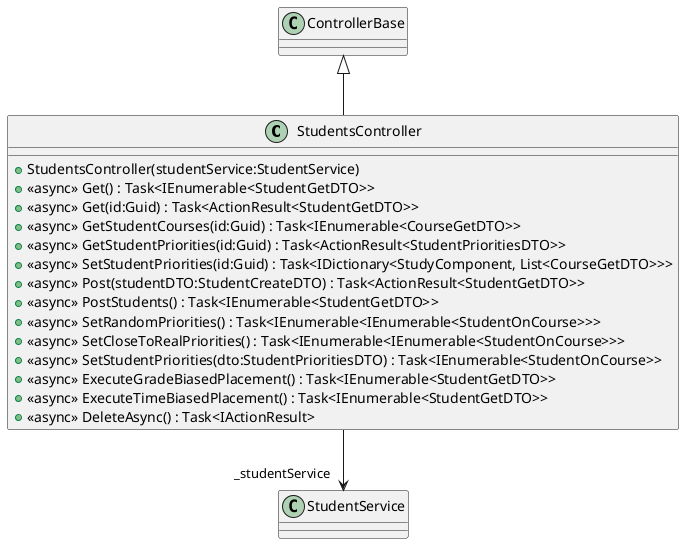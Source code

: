 @startuml
class StudentsController {
    + StudentsController(studentService:StudentService)
    + <<async>> Get() : Task<IEnumerable<StudentGetDTO>>
    + <<async>> Get(id:Guid) : Task<ActionResult<StudentGetDTO>>
    + <<async>> GetStudentCourses(id:Guid) : Task<IEnumerable<CourseGetDTO>>
    + <<async>> GetStudentPriorities(id:Guid) : Task<ActionResult<StudentPrioritiesDTO>>
    + <<async>> SetStudentPriorities(id:Guid) : Task<IDictionary<StudyComponent, List<CourseGetDTO>>>
    + <<async>> Post(studentDTO:StudentCreateDTO) : Task<ActionResult<StudentGetDTO>>
    + <<async>> PostStudents() : Task<IEnumerable<StudentGetDTO>>
    + <<async>> SetRandomPriorities() : Task<IEnumerable<IEnumerable<StudentOnCourse>>>
    + <<async>> SetCloseToRealPriorities() : Task<IEnumerable<IEnumerable<StudentOnCourse>>>
    + <<async>> SetStudentPriorities(dto:StudentPrioritiesDTO) : Task<IEnumerable<StudentOnCourse>>
    + <<async>> ExecuteGradeBiasedPlacement() : Task<IEnumerable<StudentGetDTO>>
    + <<async>> ExecuteTimeBiasedPlacement() : Task<IEnumerable<StudentGetDTO>>
    + <<async>> DeleteAsync() : Task<IActionResult>
}
ControllerBase <|-- StudentsController
StudentsController --> "_studentService" StudentService
@enduml
